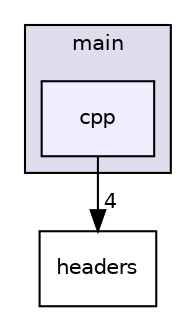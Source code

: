 digraph "src/main/cpp" {
  compound=true
  node [ fontsize="10", fontname="Helvetica"];
  edge [ labelfontsize="10", labelfontname="Helvetica"];
  subgraph clusterdir_5eb159725f84c66aafd839904a4acdd0 {
    graph [ bgcolor="#ddddee", pencolor="black", label="main" fontname="Helvetica", fontsize="10", URL="dir_5eb159725f84c66aafd839904a4acdd0.html"]
  dir_fdf2b31f12d3ebb2f617242d0514024b [shape=box, label="cpp", style="filled", fillcolor="#eeeeff", pencolor="black", URL="dir_fdf2b31f12d3ebb2f617242d0514024b.html"];
  }
  dir_cd6d46fba18a811b702e65a3b7959dc9 [shape=box label="headers" URL="dir_cd6d46fba18a811b702e65a3b7959dc9.html"];
  dir_fdf2b31f12d3ebb2f617242d0514024b->dir_cd6d46fba18a811b702e65a3b7959dc9 [headlabel="4", labeldistance=1.5 headhref="dir_000002_000003.html"];
}

